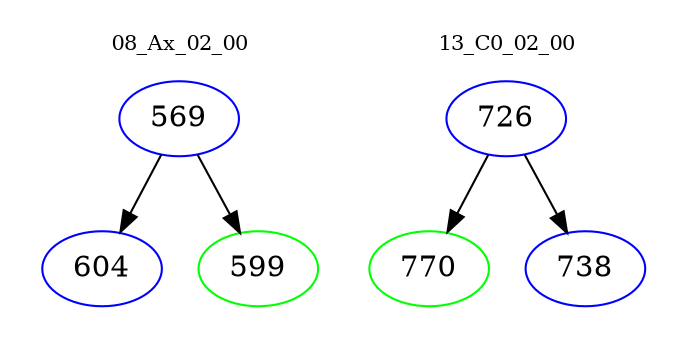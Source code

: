 digraph{
subgraph cluster_0 {
color = white
label = "08_Ax_02_00";
fontsize=10;
T0_569 [label="569", color="blue"]
T0_569 -> T0_604 [color="black"]
T0_604 [label="604", color="blue"]
T0_569 -> T0_599 [color="black"]
T0_599 [label="599", color="green"]
}
subgraph cluster_1 {
color = white
label = "13_C0_02_00";
fontsize=10;
T1_726 [label="726", color="blue"]
T1_726 -> T1_770 [color="black"]
T1_770 [label="770", color="green"]
T1_726 -> T1_738 [color="black"]
T1_738 [label="738", color="blue"]
}
}
